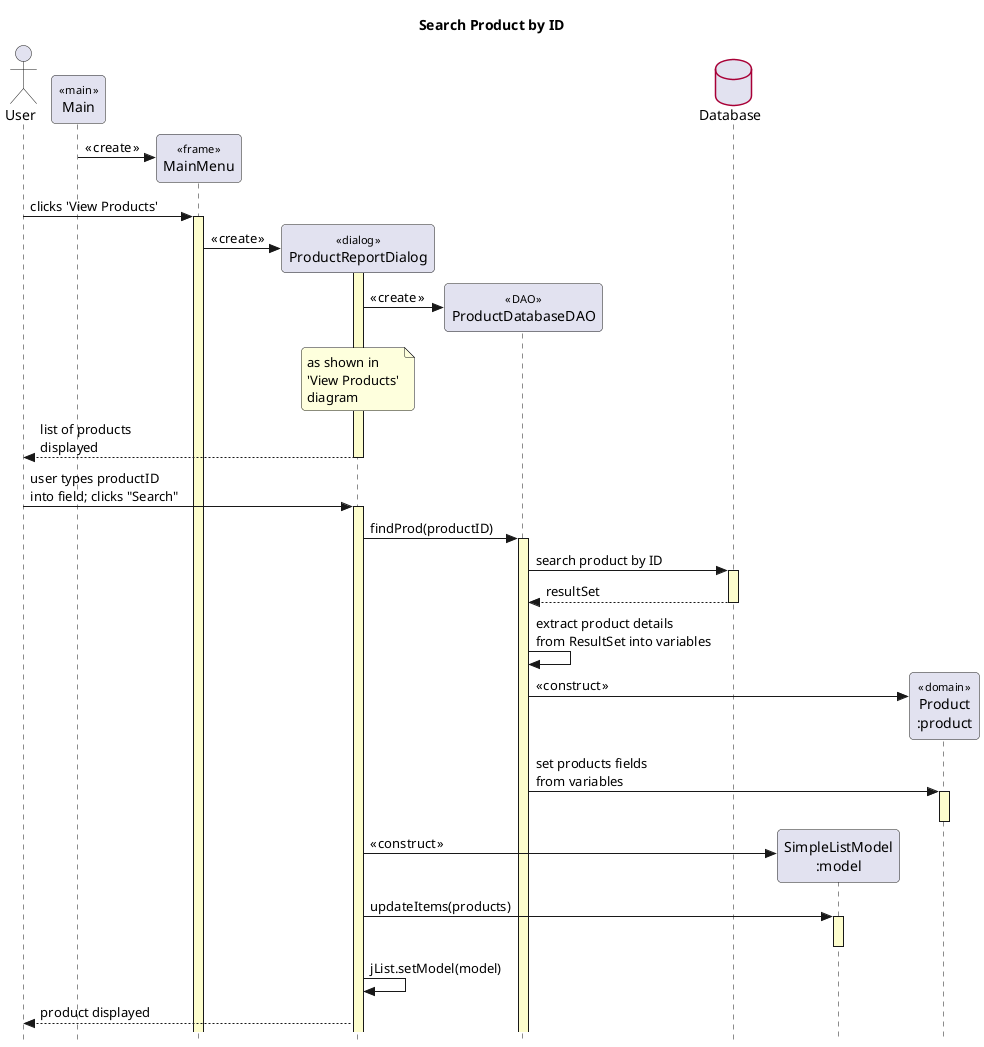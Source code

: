 @startuml

' style tweaks to make the diagram a little more readable
skinparam {
	Style strictuml
	RoundCorner 8

	Sequence {
		' make activations yellow too
		LifeLineBackgroundColor #FDFDCD

		' make stereotypes less ugly
		Stereotype {
			Font {
				Size 11
				Style plain
			}
		}
	}

	DatabaseBorderColor #A80036

}

title Search Product by ID 

actor User as user
participant "Main" as main << main >>
participant "MainMenu" as menu << frame >>
participant "ProductReportDialog" as report << dialog >>
participant "ProductDatabaseDAO" as dao << DAO >>
database "Database" as db
participant "SimpleListModel\n:model" as model
participant "Product\n:product" as product << domain >>

create menu
main -> menu : « create »

user -> menu : clicks 'View Products'
activate menu

create report
menu -> report : « create »

activate report
create dao
report -> dao: « create »


note over report: as shown in\n'View Products'\ndiagram
user <-- report-- : list of products\ndisplayed

user -> report++ : user types productID\ninto field; clicks "Search"

report -> dao++ : findProd(productID)

dao -> db++ : search product by ID
return resultSet 

dao -> dao : extract product details\nfrom ResultSet into variables

create product
dao -> product : « construct »

dao -> product++ : set products fields\nfrom variables
product--

create model
report -> model : « construct »

report -> model++ : updateItems(products)
model--

report -> report : jList.setModel(model)

user <-- report : product displayed 

@enduml



